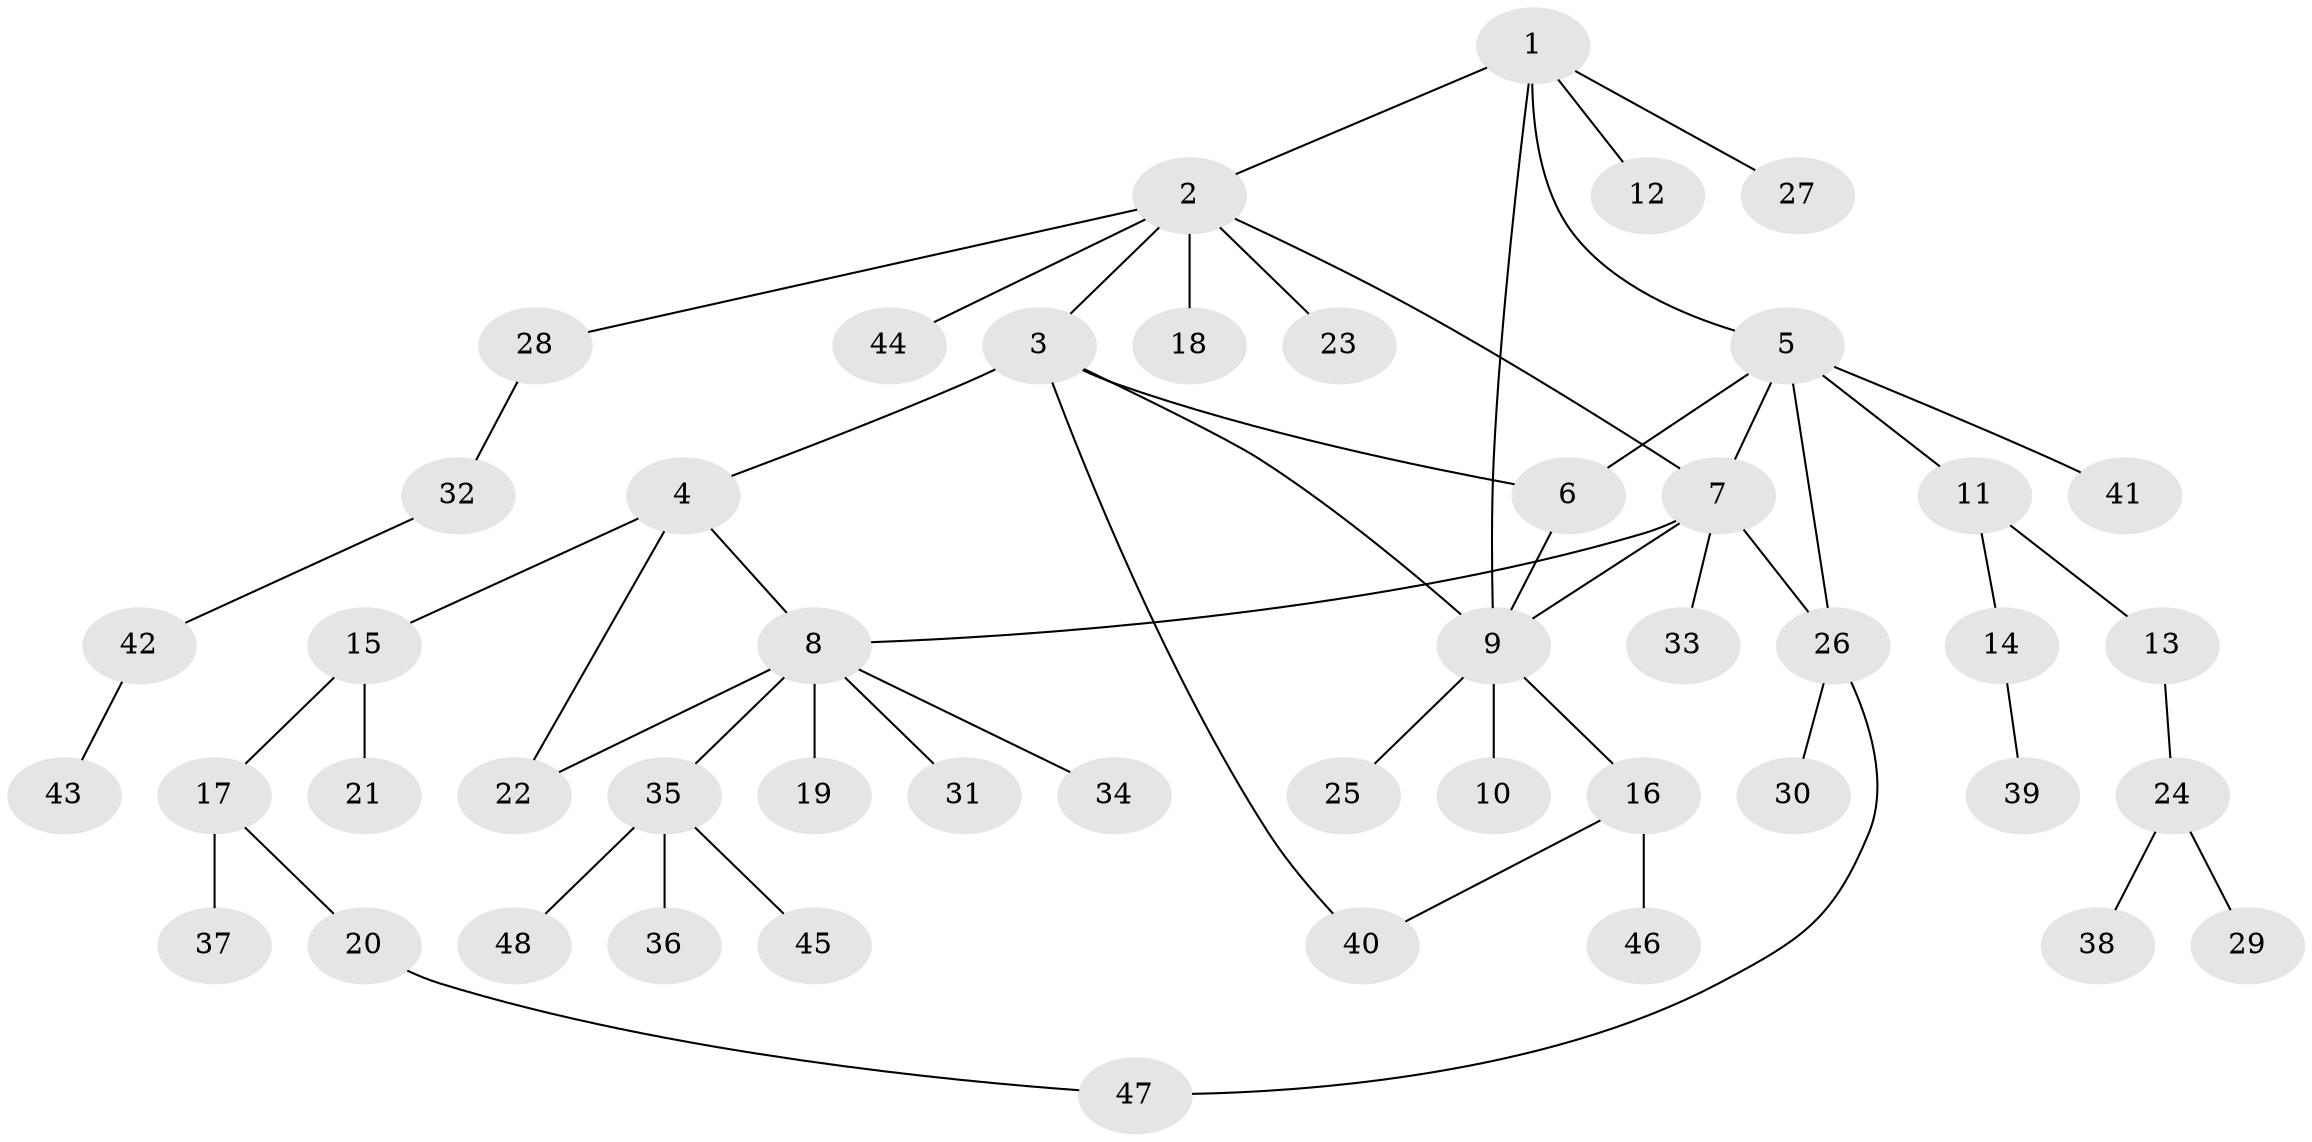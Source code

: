 // coarse degree distribution, {4: 0.030303030303030304, 6: 0.030303030303030304, 9: 0.06060606060606061, 3: 0.12121212121212122, 7: 0.030303030303030304, 2: 0.21212121212121213, 1: 0.5151515151515151}
// Generated by graph-tools (version 1.1) at 2025/42/03/06/25 10:42:08]
// undirected, 48 vertices, 57 edges
graph export_dot {
graph [start="1"]
  node [color=gray90,style=filled];
  1;
  2;
  3;
  4;
  5;
  6;
  7;
  8;
  9;
  10;
  11;
  12;
  13;
  14;
  15;
  16;
  17;
  18;
  19;
  20;
  21;
  22;
  23;
  24;
  25;
  26;
  27;
  28;
  29;
  30;
  31;
  32;
  33;
  34;
  35;
  36;
  37;
  38;
  39;
  40;
  41;
  42;
  43;
  44;
  45;
  46;
  47;
  48;
  1 -- 2;
  1 -- 5;
  1 -- 9;
  1 -- 12;
  1 -- 27;
  2 -- 3;
  2 -- 7;
  2 -- 18;
  2 -- 23;
  2 -- 28;
  2 -- 44;
  3 -- 4;
  3 -- 6;
  3 -- 9;
  3 -- 40;
  4 -- 8;
  4 -- 15;
  4 -- 22;
  5 -- 6;
  5 -- 7;
  5 -- 11;
  5 -- 26;
  5 -- 41;
  6 -- 9;
  7 -- 8;
  7 -- 9;
  7 -- 26;
  7 -- 33;
  8 -- 19;
  8 -- 22;
  8 -- 31;
  8 -- 34;
  8 -- 35;
  9 -- 10;
  9 -- 16;
  9 -- 25;
  11 -- 13;
  11 -- 14;
  13 -- 24;
  14 -- 39;
  15 -- 17;
  15 -- 21;
  16 -- 40;
  16 -- 46;
  17 -- 20;
  17 -- 37;
  20 -- 47;
  24 -- 29;
  24 -- 38;
  26 -- 30;
  26 -- 47;
  28 -- 32;
  32 -- 42;
  35 -- 36;
  35 -- 45;
  35 -- 48;
  42 -- 43;
}
